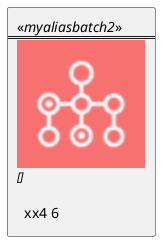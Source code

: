 {
  "sha1": "2398vgey3guc5bhc2wdecihxeb78ooj",
  "insertion": {
    "when": "2024-05-30T20:48:19.894Z",
    "user": "plantuml@gmail.com"
  }
}
@startuml
'create equivalent of icons shown here https://github.com/awslabs/aws-icons-for-plantuml


sprite $Batch [64x64/16z] {
xLQ7bjim30CdzFzVtEV1iErPkJpT7iYm5aWDKERujFZ5Bp8YkSvM011VfMzSDy2Mw1JidbCGAtmllmbPuIkoImjyGUsyBV4LV95_Xny50bpW4uTRAjOKu81b
Xa0vbX3OKFG5C0IMNLyxXA_3PvW5hqHSOFBP_Ovk4036hYi0pJdTCgqD6A0g4FQ0hOwygxSikGOanw11AuvtomxXjNiRDECmn21xxTkJP0N4tdy1Gmu5T2GW
6ygFL_sqbx3NvA_FVtt_ri_F1CZNra-10TpNhvVr2KGcyVCOdoBySlpv-jC1ZSVveO36_Fwb0UASqGqG0QpfJgP2Eo60u59-fLVozhhdNk2WTeDpq2O6AAL_
uV7KGPNO2lya17gz1pMiD1VmFNH9IBLNe3xA3q07eNsMy_WdXESwU4jRmddEk-FUuPFjjthiqAEGVUz8rlqmsK1nhtYlklvp7vWRfka0jUNITUdTzgxFyzLx
-Ikh_YdmYr_y0G
}



!procedure $ffoo6($alias, $description="", $label="", $technology="", $scale=1, $colour="red")
rectangle "<<//$alias//>>\n==$label\n<color:red><$Batch*$scale></color>\n//<size:12>[$technology]</size>//\n\n  $description 6 " as $alias
!endprocedure

!$mylabel="xx"

$ffoo6("myaliasbatch2", $scale=2, $mylabel+"4")

@enduml
